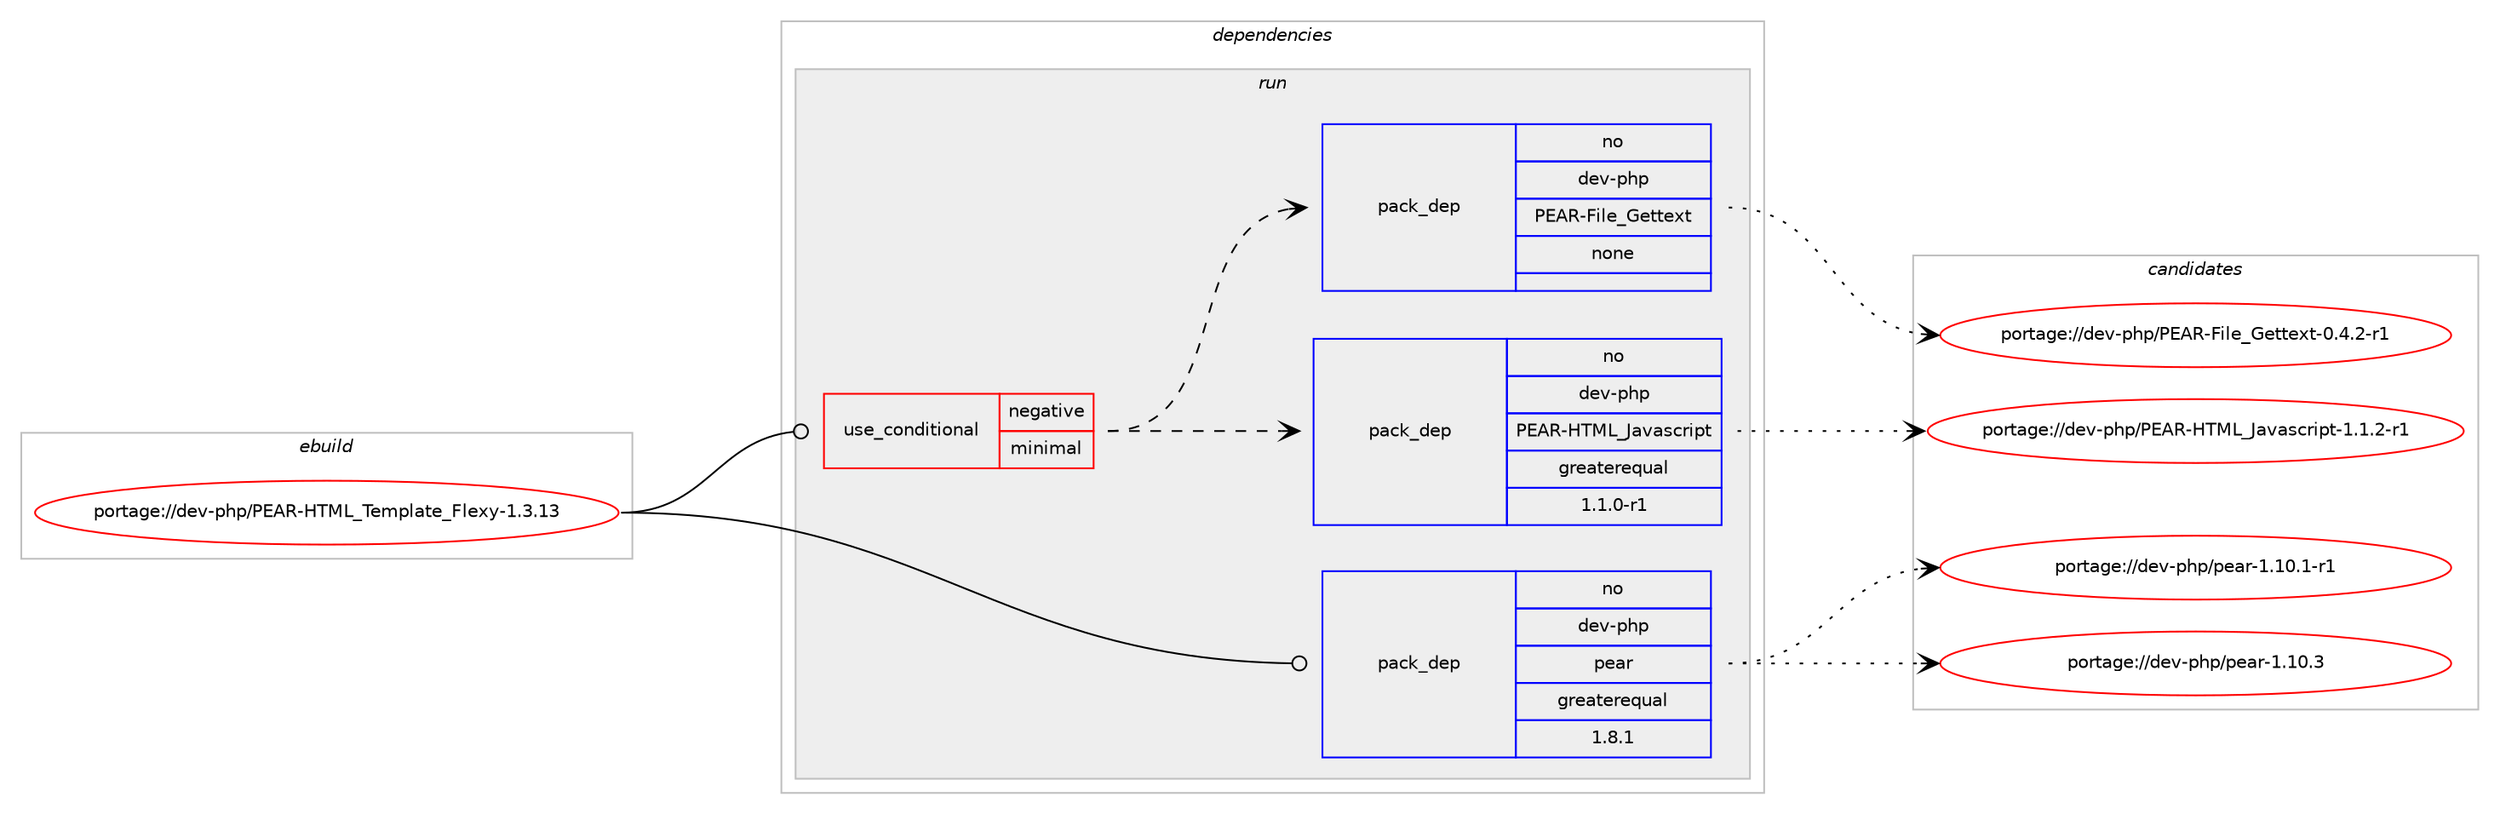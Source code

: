 digraph prolog {

# *************
# Graph options
# *************

newrank=true;
concentrate=true;
compound=true;
graph [rankdir=LR,fontname=Helvetica,fontsize=10,ranksep=1.5];#, ranksep=2.5, nodesep=0.2];
edge  [arrowhead=vee];
node  [fontname=Helvetica,fontsize=10];

# **********
# The ebuild
# **********

subgraph cluster_leftcol {
color=gray;
rank=same;
label=<<i>ebuild</i>>;
id [label="portage://dev-php/PEAR-HTML_Template_Flexy-1.3.13", color=red, width=4, href="../dev-php/PEAR-HTML_Template_Flexy-1.3.13.svg"];
}

# ****************
# The dependencies
# ****************

subgraph cluster_midcol {
color=gray;
label=<<i>dependencies</i>>;
subgraph cluster_compile {
fillcolor="#eeeeee";
style=filled;
label=<<i>compile</i>>;
}
subgraph cluster_compileandrun {
fillcolor="#eeeeee";
style=filled;
label=<<i>compile and run</i>>;
}
subgraph cluster_run {
fillcolor="#eeeeee";
style=filled;
label=<<i>run</i>>;
subgraph cond23977 {
dependency124050 [label=<<TABLE BORDER="0" CELLBORDER="1" CELLSPACING="0" CELLPADDING="4"><TR><TD ROWSPAN="3" CELLPADDING="10">use_conditional</TD></TR><TR><TD>negative</TD></TR><TR><TD>minimal</TD></TR></TABLE>>, shape=none, color=red];
subgraph pack96874 {
dependency124051 [label=<<TABLE BORDER="0" CELLBORDER="1" CELLSPACING="0" CELLPADDING="4" WIDTH="220"><TR><TD ROWSPAN="6" CELLPADDING="30">pack_dep</TD></TR><TR><TD WIDTH="110">no</TD></TR><TR><TD>dev-php</TD></TR><TR><TD>PEAR-HTML_Javascript</TD></TR><TR><TD>greaterequal</TD></TR><TR><TD>1.1.0-r1</TD></TR></TABLE>>, shape=none, color=blue];
}
dependency124050:e -> dependency124051:w [weight=20,style="dashed",arrowhead="vee"];
subgraph pack96875 {
dependency124052 [label=<<TABLE BORDER="0" CELLBORDER="1" CELLSPACING="0" CELLPADDING="4" WIDTH="220"><TR><TD ROWSPAN="6" CELLPADDING="30">pack_dep</TD></TR><TR><TD WIDTH="110">no</TD></TR><TR><TD>dev-php</TD></TR><TR><TD>PEAR-File_Gettext</TD></TR><TR><TD>none</TD></TR><TR><TD></TD></TR></TABLE>>, shape=none, color=blue];
}
dependency124050:e -> dependency124052:w [weight=20,style="dashed",arrowhead="vee"];
}
id:e -> dependency124050:w [weight=20,style="solid",arrowhead="odot"];
subgraph pack96876 {
dependency124053 [label=<<TABLE BORDER="0" CELLBORDER="1" CELLSPACING="0" CELLPADDING="4" WIDTH="220"><TR><TD ROWSPAN="6" CELLPADDING="30">pack_dep</TD></TR><TR><TD WIDTH="110">no</TD></TR><TR><TD>dev-php</TD></TR><TR><TD>pear</TD></TR><TR><TD>greaterequal</TD></TR><TR><TD>1.8.1</TD></TR></TABLE>>, shape=none, color=blue];
}
id:e -> dependency124053:w [weight=20,style="solid",arrowhead="odot"];
}
}

# **************
# The candidates
# **************

subgraph cluster_choices {
rank=same;
color=gray;
label=<<i>candidates</i>>;

subgraph choice96874 {
color=black;
nodesep=1;
choiceportage100101118451121041124780696582457284777695749711897115991141051121164549464946504511449 [label="portage://dev-php/PEAR-HTML_Javascript-1.1.2-r1", color=red, width=4,href="../dev-php/PEAR-HTML_Javascript-1.1.2-r1.svg"];
dependency124051:e -> choiceportage100101118451121041124780696582457284777695749711897115991141051121164549464946504511449:w [style=dotted,weight="100"];
}
subgraph choice96875 {
color=black;
nodesep=1;
choiceportage100101118451121041124780696582457010510810195711011161161011201164548465246504511449 [label="portage://dev-php/PEAR-File_Gettext-0.4.2-r1", color=red, width=4,href="../dev-php/PEAR-File_Gettext-0.4.2-r1.svg"];
dependency124052:e -> choiceportage100101118451121041124780696582457010510810195711011161161011201164548465246504511449:w [style=dotted,weight="100"];
}
subgraph choice96876 {
color=black;
nodesep=1;
choiceportage100101118451121041124711210197114454946494846494511449 [label="portage://dev-php/pear-1.10.1-r1", color=red, width=4,href="../dev-php/pear-1.10.1-r1.svg"];
choiceportage10010111845112104112471121019711445494649484651 [label="portage://dev-php/pear-1.10.3", color=red, width=4,href="../dev-php/pear-1.10.3.svg"];
dependency124053:e -> choiceportage100101118451121041124711210197114454946494846494511449:w [style=dotted,weight="100"];
dependency124053:e -> choiceportage10010111845112104112471121019711445494649484651:w [style=dotted,weight="100"];
}
}

}
